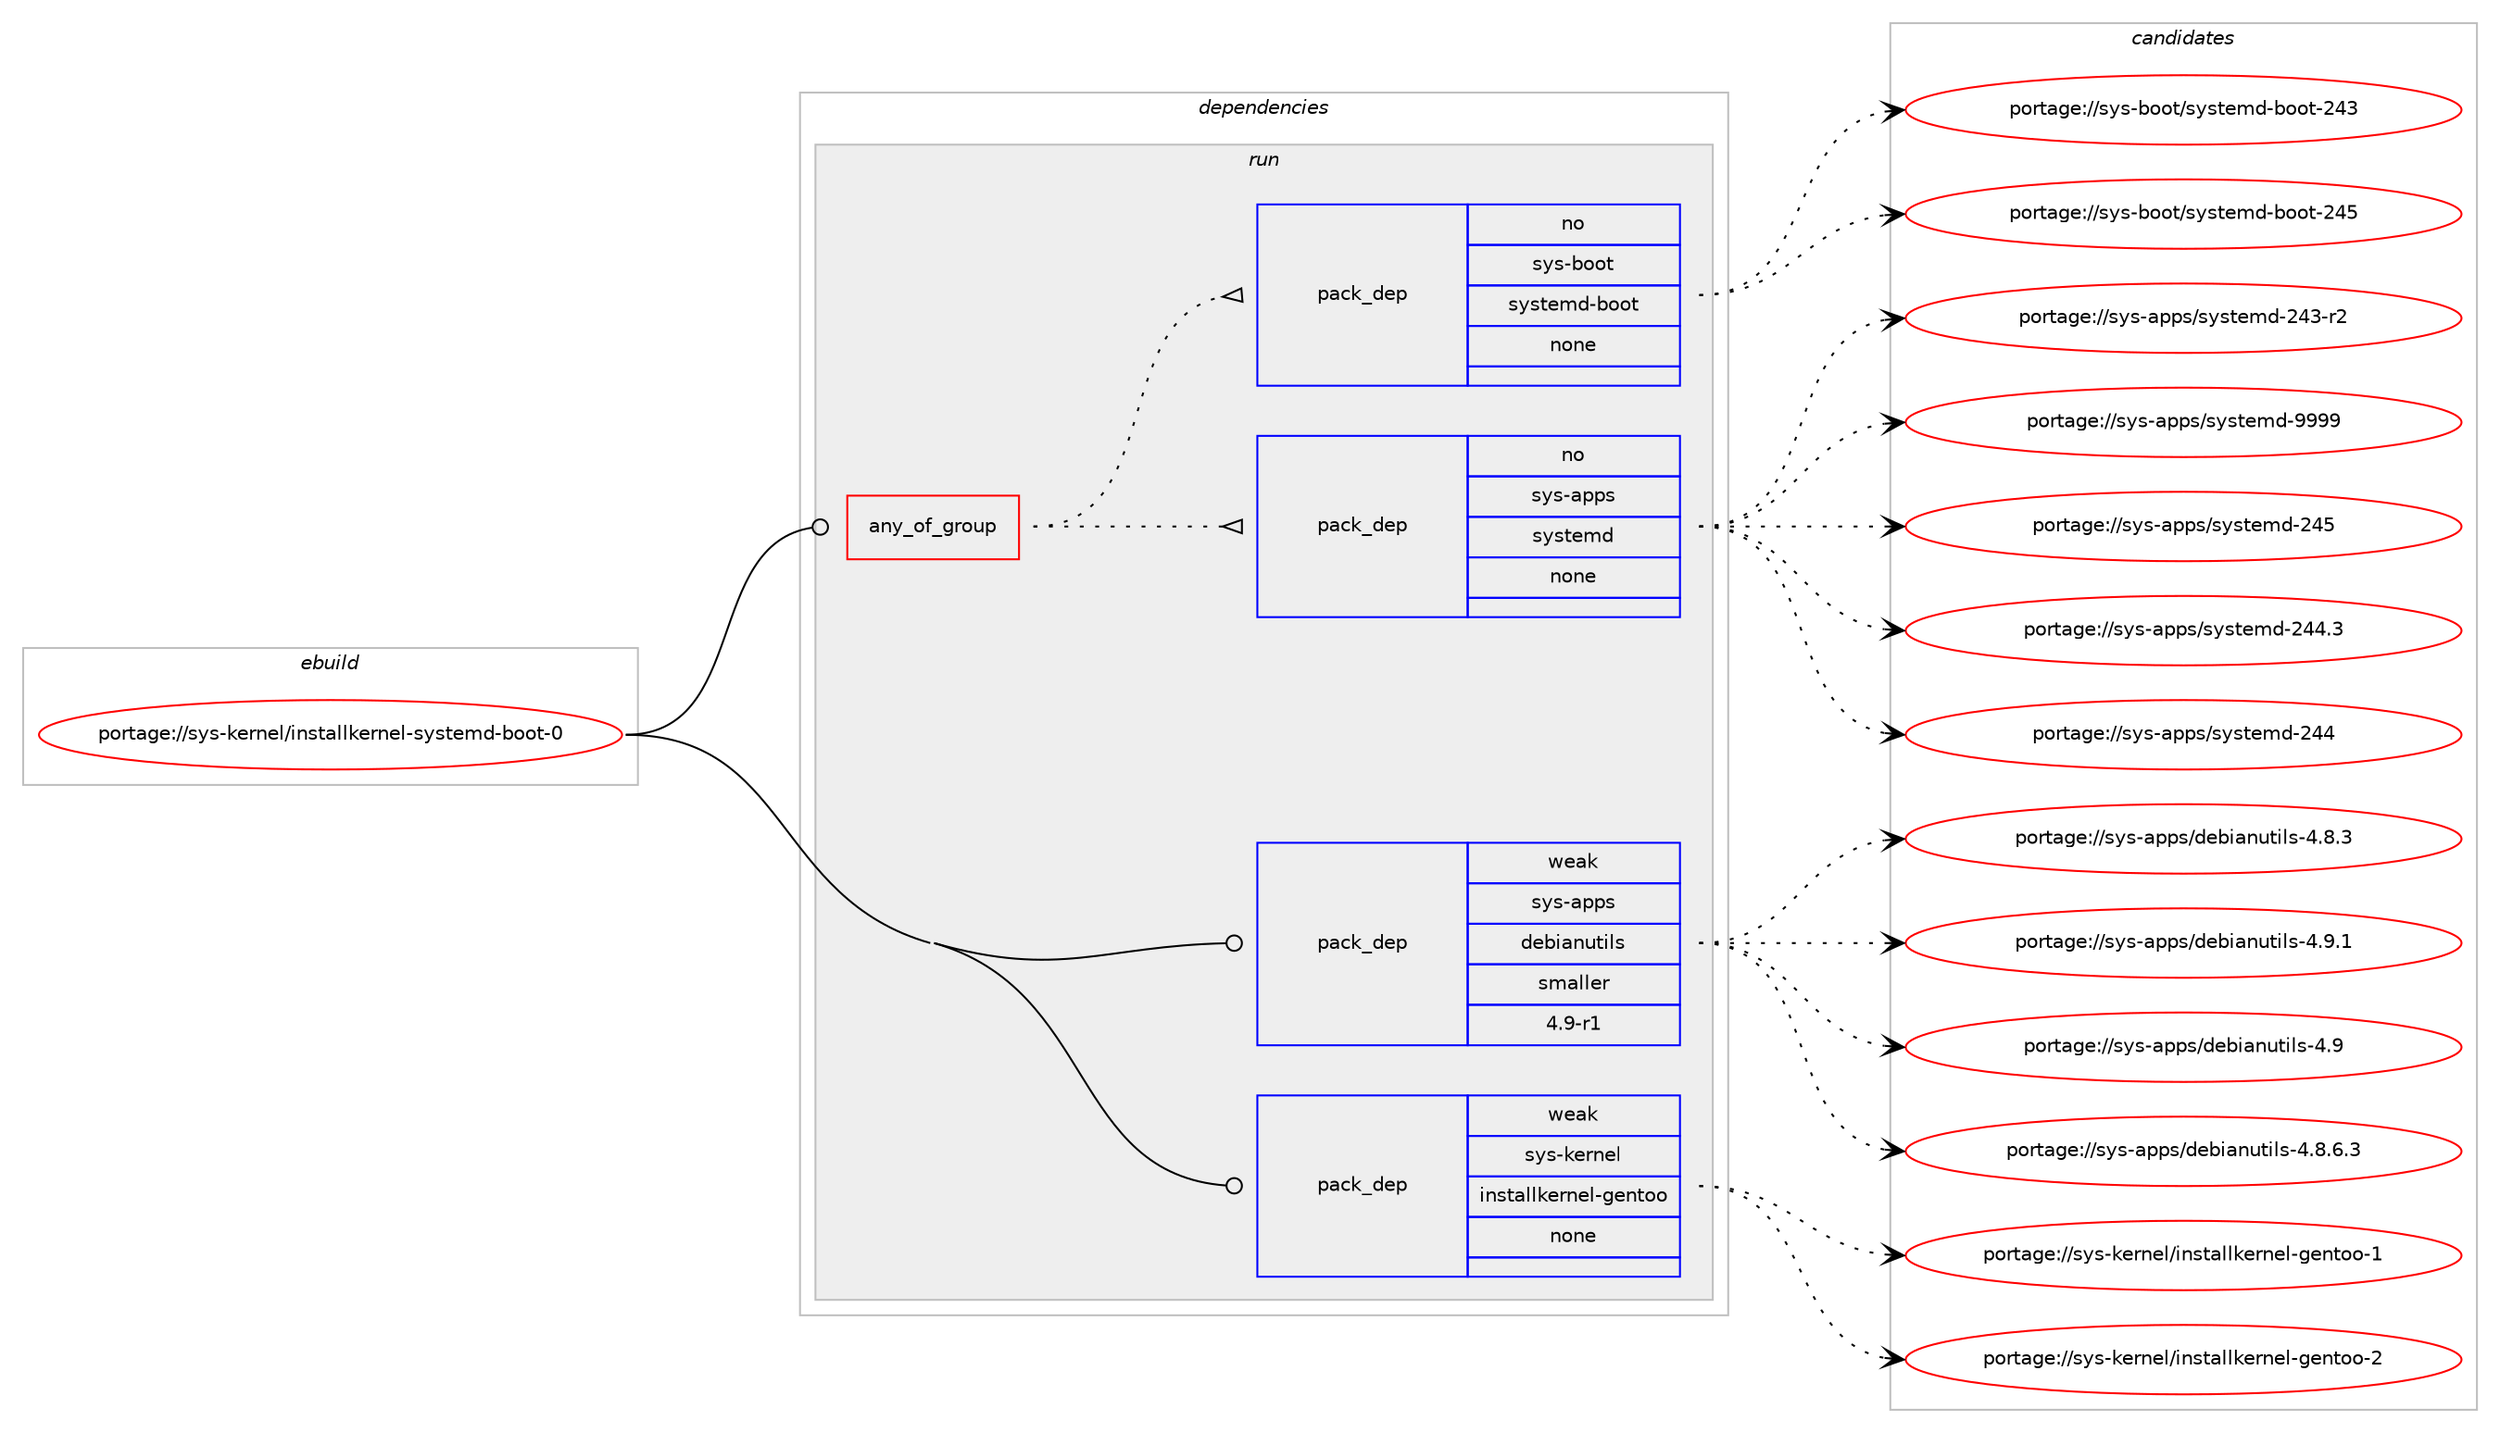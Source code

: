 digraph prolog {

# *************
# Graph options
# *************

newrank=true;
concentrate=true;
compound=true;
graph [rankdir=LR,fontname=Helvetica,fontsize=10,ranksep=1.5];#, ranksep=2.5, nodesep=0.2];
edge  [arrowhead=vee];
node  [fontname=Helvetica,fontsize=10];

# **********
# The ebuild
# **********

subgraph cluster_leftcol {
color=gray;
rank=same;
label=<<i>ebuild</i>>;
id [label="portage://sys-kernel/installkernel-systemd-boot-0", color=red, width=4, href="../sys-kernel/installkernel-systemd-boot-0.svg"];
}

# ****************
# The dependencies
# ****************

subgraph cluster_midcol {
color=gray;
label=<<i>dependencies</i>>;
subgraph cluster_compile {
fillcolor="#eeeeee";
style=filled;
label=<<i>compile</i>>;
}
subgraph cluster_compileandrun {
fillcolor="#eeeeee";
style=filled;
label=<<i>compile and run</i>>;
}
subgraph cluster_run {
fillcolor="#eeeeee";
style=filled;
label=<<i>run</i>>;
subgraph any604 {
dependency22763 [label=<<TABLE BORDER="0" CELLBORDER="1" CELLSPACING="0" CELLPADDING="4"><TR><TD CELLPADDING="10">any_of_group</TD></TR></TABLE>>, shape=none, color=red];subgraph pack18642 {
dependency22764 [label=<<TABLE BORDER="0" CELLBORDER="1" CELLSPACING="0" CELLPADDING="4" WIDTH="220"><TR><TD ROWSPAN="6" CELLPADDING="30">pack_dep</TD></TR><TR><TD WIDTH="110">no</TD></TR><TR><TD>sys-apps</TD></TR><TR><TD>systemd</TD></TR><TR><TD>none</TD></TR><TR><TD></TD></TR></TABLE>>, shape=none, color=blue];
}
dependency22763:e -> dependency22764:w [weight=20,style="dotted",arrowhead="oinv"];
subgraph pack18643 {
dependency22765 [label=<<TABLE BORDER="0" CELLBORDER="1" CELLSPACING="0" CELLPADDING="4" WIDTH="220"><TR><TD ROWSPAN="6" CELLPADDING="30">pack_dep</TD></TR><TR><TD WIDTH="110">no</TD></TR><TR><TD>sys-boot</TD></TR><TR><TD>systemd-boot</TD></TR><TR><TD>none</TD></TR><TR><TD></TD></TR></TABLE>>, shape=none, color=blue];
}
dependency22763:e -> dependency22765:w [weight=20,style="dotted",arrowhead="oinv"];
}
id:e -> dependency22763:w [weight=20,style="solid",arrowhead="odot"];
subgraph pack18644 {
dependency22766 [label=<<TABLE BORDER="0" CELLBORDER="1" CELLSPACING="0" CELLPADDING="4" WIDTH="220"><TR><TD ROWSPAN="6" CELLPADDING="30">pack_dep</TD></TR><TR><TD WIDTH="110">weak</TD></TR><TR><TD>sys-apps</TD></TR><TR><TD>debianutils</TD></TR><TR><TD>smaller</TD></TR><TR><TD>4.9-r1</TD></TR></TABLE>>, shape=none, color=blue];
}
id:e -> dependency22766:w [weight=20,style="solid",arrowhead="odot"];
subgraph pack18645 {
dependency22767 [label=<<TABLE BORDER="0" CELLBORDER="1" CELLSPACING="0" CELLPADDING="4" WIDTH="220"><TR><TD ROWSPAN="6" CELLPADDING="30">pack_dep</TD></TR><TR><TD WIDTH="110">weak</TD></TR><TR><TD>sys-kernel</TD></TR><TR><TD>installkernel-gentoo</TD></TR><TR><TD>none</TD></TR><TR><TD></TD></TR></TABLE>>, shape=none, color=blue];
}
id:e -> dependency22767:w [weight=20,style="solid",arrowhead="odot"];
}
}

# **************
# The candidates
# **************

subgraph cluster_choices {
rank=same;
color=gray;
label=<<i>candidates</i>>;

subgraph choice18642 {
color=black;
nodesep=1;
choice1151211154597112112115471151211151161011091004557575757 [label="portage://sys-apps/systemd-9999", color=red, width=4,href="../sys-apps/systemd-9999.svg"];
choice11512111545971121121154711512111511610110910045505253 [label="portage://sys-apps/systemd-245", color=red, width=4,href="../sys-apps/systemd-245.svg"];
choice115121115459711211211547115121115116101109100455052524651 [label="portage://sys-apps/systemd-244.3", color=red, width=4,href="../sys-apps/systemd-244.3.svg"];
choice11512111545971121121154711512111511610110910045505252 [label="portage://sys-apps/systemd-244", color=red, width=4,href="../sys-apps/systemd-244.svg"];
choice115121115459711211211547115121115116101109100455052514511450 [label="portage://sys-apps/systemd-243-r2", color=red, width=4,href="../sys-apps/systemd-243-r2.svg"];
dependency22764:e -> choice1151211154597112112115471151211151161011091004557575757:w [style=dotted,weight="100"];
dependency22764:e -> choice11512111545971121121154711512111511610110910045505253:w [style=dotted,weight="100"];
dependency22764:e -> choice115121115459711211211547115121115116101109100455052524651:w [style=dotted,weight="100"];
dependency22764:e -> choice11512111545971121121154711512111511610110910045505252:w [style=dotted,weight="100"];
dependency22764:e -> choice115121115459711211211547115121115116101109100455052514511450:w [style=dotted,weight="100"];
}
subgraph choice18643 {
color=black;
nodesep=1;
choice115121115459811111111647115121115116101109100459811111111645505253 [label="portage://sys-boot/systemd-boot-245", color=red, width=4,href="../sys-boot/systemd-boot-245.svg"];
choice115121115459811111111647115121115116101109100459811111111645505251 [label="portage://sys-boot/systemd-boot-243", color=red, width=4,href="../sys-boot/systemd-boot-243.svg"];
dependency22765:e -> choice115121115459811111111647115121115116101109100459811111111645505253:w [style=dotted,weight="100"];
dependency22765:e -> choice115121115459811111111647115121115116101109100459811111111645505251:w [style=dotted,weight="100"];
}
subgraph choice18644 {
color=black;
nodesep=1;
choice1151211154597112112115471001019810597110117116105108115455246574649 [label="portage://sys-apps/debianutils-4.9.1", color=red, width=4,href="../sys-apps/debianutils-4.9.1.svg"];
choice115121115459711211211547100101981059711011711610510811545524657 [label="portage://sys-apps/debianutils-4.9", color=red, width=4,href="../sys-apps/debianutils-4.9.svg"];
choice11512111545971121121154710010198105971101171161051081154552465646544651 [label="portage://sys-apps/debianutils-4.8.6.3", color=red, width=4,href="../sys-apps/debianutils-4.8.6.3.svg"];
choice1151211154597112112115471001019810597110117116105108115455246564651 [label="portage://sys-apps/debianutils-4.8.3", color=red, width=4,href="../sys-apps/debianutils-4.8.3.svg"];
dependency22766:e -> choice1151211154597112112115471001019810597110117116105108115455246574649:w [style=dotted,weight="100"];
dependency22766:e -> choice115121115459711211211547100101981059711011711610510811545524657:w [style=dotted,weight="100"];
dependency22766:e -> choice11512111545971121121154710010198105971101171161051081154552465646544651:w [style=dotted,weight="100"];
dependency22766:e -> choice1151211154597112112115471001019810597110117116105108115455246564651:w [style=dotted,weight="100"];
}
subgraph choice18645 {
color=black;
nodesep=1;
choice115121115451071011141101011084710511011511697108108107101114110101108451031011101161111114550 [label="portage://sys-kernel/installkernel-gentoo-2", color=red, width=4,href="../sys-kernel/installkernel-gentoo-2.svg"];
choice115121115451071011141101011084710511011511697108108107101114110101108451031011101161111114549 [label="portage://sys-kernel/installkernel-gentoo-1", color=red, width=4,href="../sys-kernel/installkernel-gentoo-1.svg"];
dependency22767:e -> choice115121115451071011141101011084710511011511697108108107101114110101108451031011101161111114550:w [style=dotted,weight="100"];
dependency22767:e -> choice115121115451071011141101011084710511011511697108108107101114110101108451031011101161111114549:w [style=dotted,weight="100"];
}
}

}
